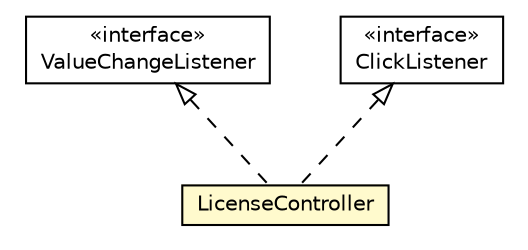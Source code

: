 #!/usr/local/bin/dot
#
# Class diagram 
# Generated by UMLGraph version R5_6-24-gf6e263 (http://www.umlgraph.org/)
#

digraph G {
	edge [fontname="Helvetica",fontsize=10,labelfontname="Helvetica",labelfontsize=10];
	node [fontname="Helvetica",fontsize=10,shape=plaintext];
	nodesep=0.25;
	ranksep=0.5;
	// org.universAAL.tools.ucc.controller.install.LicenseController
	c5133926 [label=<<table title="org.universAAL.tools.ucc.controller.install.LicenseController" border="0" cellborder="1" cellspacing="0" cellpadding="2" port="p" bgcolor="lemonChiffon" href="./LicenseController.html">
		<tr><td><table border="0" cellspacing="0" cellpadding="1">
<tr><td align="center" balign="center"> LicenseController </td></tr>
		</table></td></tr>
		</table>>, URL="./LicenseController.html", fontname="Helvetica", fontcolor="black", fontsize=10.0];
	//org.universAAL.tools.ucc.controller.install.LicenseController implements com.vaadin.data.Property.ValueChangeListener
	c5133964:p -> c5133926:p [dir=back,arrowtail=empty,style=dashed];
	//org.universAAL.tools.ucc.controller.install.LicenseController implements com.vaadin.ui.Button.ClickListener
	c5133965:p -> c5133926:p [dir=back,arrowtail=empty,style=dashed];
	// com.vaadin.data.Property.ValueChangeListener
	c5133964 [label=<<table title="com.vaadin.data.Property.ValueChangeListener" border="0" cellborder="1" cellspacing="0" cellpadding="2" port="p" href="http://java.sun.com/j2se/1.4.2/docs/api/com/vaadin/data/Property/ValueChangeListener.html">
		<tr><td><table border="0" cellspacing="0" cellpadding="1">
<tr><td align="center" balign="center"> &#171;interface&#187; </td></tr>
<tr><td align="center" balign="center"> ValueChangeListener </td></tr>
		</table></td></tr>
		</table>>, URL="http://java.sun.com/j2se/1.4.2/docs/api/com/vaadin/data/Property/ValueChangeListener.html", fontname="Helvetica", fontcolor="black", fontsize=10.0];
	// com.vaadin.ui.Button.ClickListener
	c5133965 [label=<<table title="com.vaadin.ui.Button.ClickListener" border="0" cellborder="1" cellspacing="0" cellpadding="2" port="p" href="http://java.sun.com/j2se/1.4.2/docs/api/com/vaadin/ui/Button/ClickListener.html">
		<tr><td><table border="0" cellspacing="0" cellpadding="1">
<tr><td align="center" balign="center"> &#171;interface&#187; </td></tr>
<tr><td align="center" balign="center"> ClickListener </td></tr>
		</table></td></tr>
		</table>>, URL="http://java.sun.com/j2se/1.4.2/docs/api/com/vaadin/ui/Button/ClickListener.html", fontname="Helvetica", fontcolor="black", fontsize=10.0];
}


